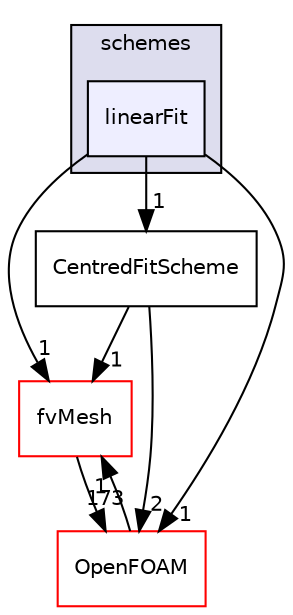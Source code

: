 digraph "src/finiteVolume/interpolation/surfaceInterpolation/schemes/linearFit" {
  bgcolor=transparent;
  compound=true
  node [ fontsize="10", fontname="Helvetica"];
  edge [ labelfontsize="10", labelfontname="Helvetica"];
  subgraph clusterdir_deb7d71175aa940c147966c547ebcb7e {
    graph [ bgcolor="#ddddee", pencolor="black", label="schemes" fontname="Helvetica", fontsize="10", URL="dir_deb7d71175aa940c147966c547ebcb7e.html"]
  dir_863f5a43b6aa310a14bb70f68a33ff73 [shape=box, label="linearFit", style="filled", fillcolor="#eeeeff", pencolor="black", URL="dir_863f5a43b6aa310a14bb70f68a33ff73.html"];
  }
  dir_5067335aa3a34104ac41befc6ecfb362 [shape=box label="CentredFitScheme" URL="dir_5067335aa3a34104ac41befc6ecfb362.html"];
  dir_c382fa095c9c33d8673c0dd60aaef275 [shape=box label="fvMesh" color="red" URL="dir_c382fa095c9c33d8673c0dd60aaef275.html"];
  dir_c5473ff19b20e6ec4dfe5c310b3778a8 [shape=box label="OpenFOAM" color="red" URL="dir_c5473ff19b20e6ec4dfe5c310b3778a8.html"];
  dir_5067335aa3a34104ac41befc6ecfb362->dir_c382fa095c9c33d8673c0dd60aaef275 [headlabel="1", labeldistance=1.5 headhref="dir_001217_001114.html"];
  dir_5067335aa3a34104ac41befc6ecfb362->dir_c5473ff19b20e6ec4dfe5c310b3778a8 [headlabel="2", labeldistance=1.5 headhref="dir_001217_001887.html"];
  dir_c382fa095c9c33d8673c0dd60aaef275->dir_c5473ff19b20e6ec4dfe5c310b3778a8 [headlabel="173", labeldistance=1.5 headhref="dir_001114_001887.html"];
  dir_c5473ff19b20e6ec4dfe5c310b3778a8->dir_c382fa095c9c33d8673c0dd60aaef275 [headlabel="1", labeldistance=1.5 headhref="dir_001887_001114.html"];
  dir_863f5a43b6aa310a14bb70f68a33ff73->dir_5067335aa3a34104ac41befc6ecfb362 [headlabel="1", labeldistance=1.5 headhref="dir_001236_001217.html"];
  dir_863f5a43b6aa310a14bb70f68a33ff73->dir_c382fa095c9c33d8673c0dd60aaef275 [headlabel="1", labeldistance=1.5 headhref="dir_001236_001114.html"];
  dir_863f5a43b6aa310a14bb70f68a33ff73->dir_c5473ff19b20e6ec4dfe5c310b3778a8 [headlabel="1", labeldistance=1.5 headhref="dir_001236_001887.html"];
}
